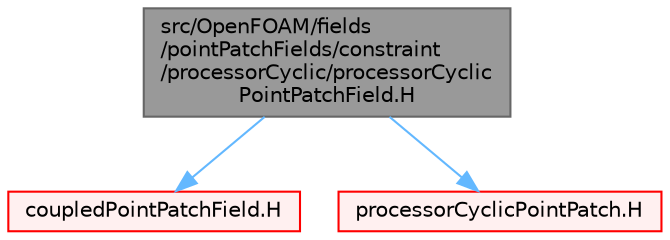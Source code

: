 digraph "src/OpenFOAM/fields/pointPatchFields/constraint/processorCyclic/processorCyclicPointPatchField.H"
{
 // LATEX_PDF_SIZE
  bgcolor="transparent";
  edge [fontname=Helvetica,fontsize=10,labelfontname=Helvetica,labelfontsize=10];
  node [fontname=Helvetica,fontsize=10,shape=box,height=0.2,width=0.4];
  Node1 [id="Node000001",label="src/OpenFOAM/fields\l/pointPatchFields/constraint\l/processorCyclic/processorCyclic\lPointPatchField.H",height=0.2,width=0.4,color="gray40", fillcolor="grey60", style="filled", fontcolor="black",tooltip=" "];
  Node1 -> Node2 [id="edge1_Node000001_Node000002",color="steelblue1",style="solid",tooltip=" "];
  Node2 [id="Node000002",label="coupledPointPatchField.H",height=0.2,width=0.4,color="red", fillcolor="#FFF0F0", style="filled",URL="$coupledPointPatchField_8H.html",tooltip=" "];
  Node1 -> Node272 [id="edge2_Node000001_Node000272",color="steelblue1",style="solid",tooltip=" "];
  Node272 [id="Node000272",label="processorCyclicPointPatch.H",height=0.2,width=0.4,color="red", fillcolor="#FFF0F0", style="filled",URL="$processorCyclicPointPatch_8H.html",tooltip=" "];
}

